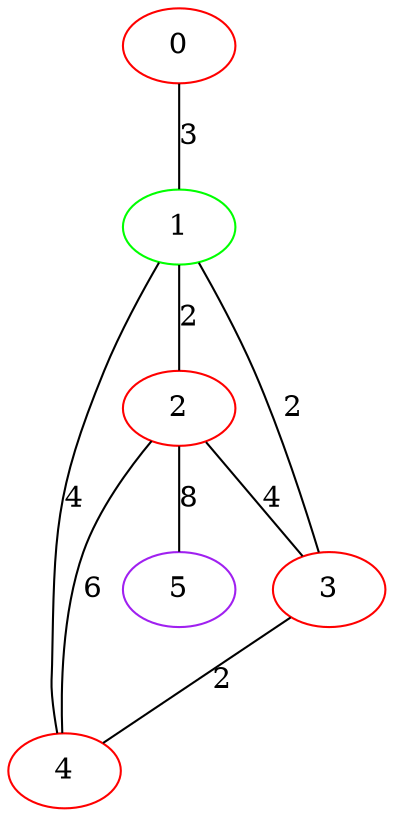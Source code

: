 graph "" {
0 [color=red, weight=1];
1 [color=green, weight=2];
2 [color=red, weight=1];
3 [color=red, weight=1];
4 [color=red, weight=1];
5 [color=purple, weight=4];
0 -- 1  [key=0, label=3];
1 -- 2  [key=0, label=2];
1 -- 3  [key=0, label=2];
1 -- 4  [key=0, label=4];
2 -- 3  [key=0, label=4];
2 -- 4  [key=0, label=6];
2 -- 5  [key=0, label=8];
3 -- 4  [key=0, label=2];
}

